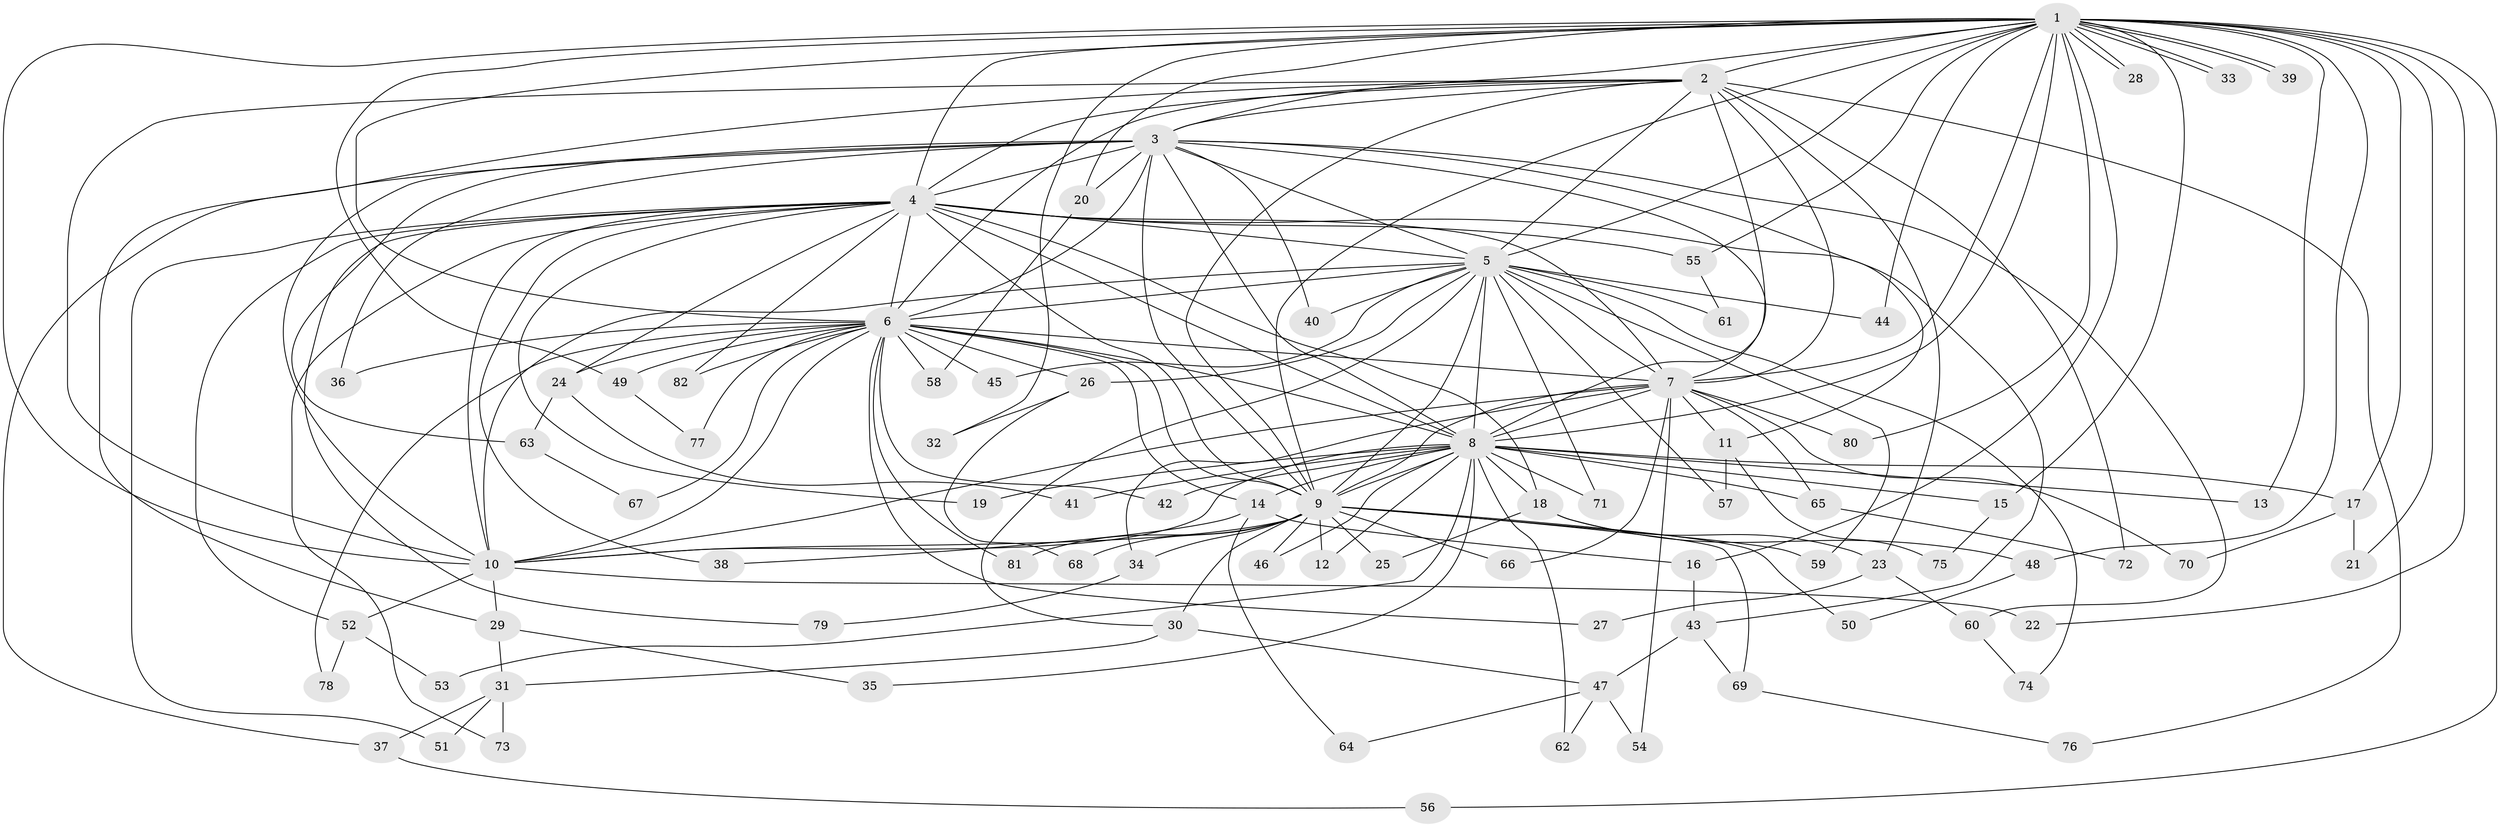 // coarse degree distribution, {6: 0.03125, 1: 0.25, 2: 0.46875, 3: 0.125, 16: 0.03125, 4: 0.03125, 15: 0.03125, 17: 0.03125}
// Generated by graph-tools (version 1.1) at 2025/47/03/04/25 21:47:43]
// undirected, 82 vertices, 189 edges
graph export_dot {
graph [start="1"]
  node [color=gray90,style=filled];
  1;
  2;
  3;
  4;
  5;
  6;
  7;
  8;
  9;
  10;
  11;
  12;
  13;
  14;
  15;
  16;
  17;
  18;
  19;
  20;
  21;
  22;
  23;
  24;
  25;
  26;
  27;
  28;
  29;
  30;
  31;
  32;
  33;
  34;
  35;
  36;
  37;
  38;
  39;
  40;
  41;
  42;
  43;
  44;
  45;
  46;
  47;
  48;
  49;
  50;
  51;
  52;
  53;
  54;
  55;
  56;
  57;
  58;
  59;
  60;
  61;
  62;
  63;
  64;
  65;
  66;
  67;
  68;
  69;
  70;
  71;
  72;
  73;
  74;
  75;
  76;
  77;
  78;
  79;
  80;
  81;
  82;
  1 -- 2;
  1 -- 3;
  1 -- 4;
  1 -- 5;
  1 -- 6;
  1 -- 7;
  1 -- 8;
  1 -- 9;
  1 -- 10;
  1 -- 13;
  1 -- 15;
  1 -- 16;
  1 -- 17;
  1 -- 20;
  1 -- 21;
  1 -- 22;
  1 -- 28;
  1 -- 28;
  1 -- 32;
  1 -- 33;
  1 -- 33;
  1 -- 39;
  1 -- 39;
  1 -- 44;
  1 -- 48;
  1 -- 49;
  1 -- 55;
  1 -- 56;
  1 -- 80;
  2 -- 3;
  2 -- 4;
  2 -- 5;
  2 -- 6;
  2 -- 7;
  2 -- 8;
  2 -- 9;
  2 -- 10;
  2 -- 23;
  2 -- 29;
  2 -- 72;
  2 -- 76;
  3 -- 4;
  3 -- 5;
  3 -- 6;
  3 -- 7;
  3 -- 8;
  3 -- 9;
  3 -- 10;
  3 -- 20;
  3 -- 36;
  3 -- 37;
  3 -- 40;
  3 -- 43;
  3 -- 60;
  3 -- 63;
  4 -- 5;
  4 -- 6;
  4 -- 7;
  4 -- 8;
  4 -- 9;
  4 -- 10;
  4 -- 11;
  4 -- 18;
  4 -- 19;
  4 -- 24;
  4 -- 38;
  4 -- 51;
  4 -- 52;
  4 -- 55;
  4 -- 73;
  4 -- 79;
  4 -- 82;
  5 -- 6;
  5 -- 7;
  5 -- 8;
  5 -- 9;
  5 -- 10;
  5 -- 26;
  5 -- 30;
  5 -- 40;
  5 -- 44;
  5 -- 45;
  5 -- 57;
  5 -- 59;
  5 -- 61;
  5 -- 71;
  5 -- 74;
  6 -- 7;
  6 -- 8;
  6 -- 9;
  6 -- 10;
  6 -- 14;
  6 -- 24;
  6 -- 26;
  6 -- 27;
  6 -- 36;
  6 -- 42;
  6 -- 45;
  6 -- 49;
  6 -- 58;
  6 -- 67;
  6 -- 77;
  6 -- 78;
  6 -- 81;
  6 -- 82;
  7 -- 8;
  7 -- 9;
  7 -- 10;
  7 -- 11;
  7 -- 34;
  7 -- 54;
  7 -- 65;
  7 -- 66;
  7 -- 70;
  7 -- 80;
  8 -- 9;
  8 -- 10;
  8 -- 12;
  8 -- 13;
  8 -- 14;
  8 -- 15;
  8 -- 17;
  8 -- 18;
  8 -- 19;
  8 -- 35;
  8 -- 41;
  8 -- 42;
  8 -- 46;
  8 -- 53;
  8 -- 62;
  8 -- 65;
  8 -- 71;
  9 -- 10;
  9 -- 12;
  9 -- 25;
  9 -- 30;
  9 -- 34;
  9 -- 46;
  9 -- 50;
  9 -- 59;
  9 -- 66;
  9 -- 68;
  9 -- 69;
  9 -- 81;
  10 -- 22;
  10 -- 29;
  10 -- 52;
  11 -- 57;
  11 -- 75;
  14 -- 16;
  14 -- 38;
  14 -- 64;
  15 -- 75;
  16 -- 43;
  17 -- 21;
  17 -- 70;
  18 -- 23;
  18 -- 25;
  18 -- 48;
  20 -- 58;
  23 -- 27;
  23 -- 60;
  24 -- 41;
  24 -- 63;
  26 -- 32;
  26 -- 68;
  29 -- 31;
  29 -- 35;
  30 -- 31;
  30 -- 47;
  31 -- 37;
  31 -- 51;
  31 -- 73;
  34 -- 79;
  37 -- 56;
  43 -- 47;
  43 -- 69;
  47 -- 54;
  47 -- 62;
  47 -- 64;
  48 -- 50;
  49 -- 77;
  52 -- 53;
  52 -- 78;
  55 -- 61;
  60 -- 74;
  63 -- 67;
  65 -- 72;
  69 -- 76;
}

